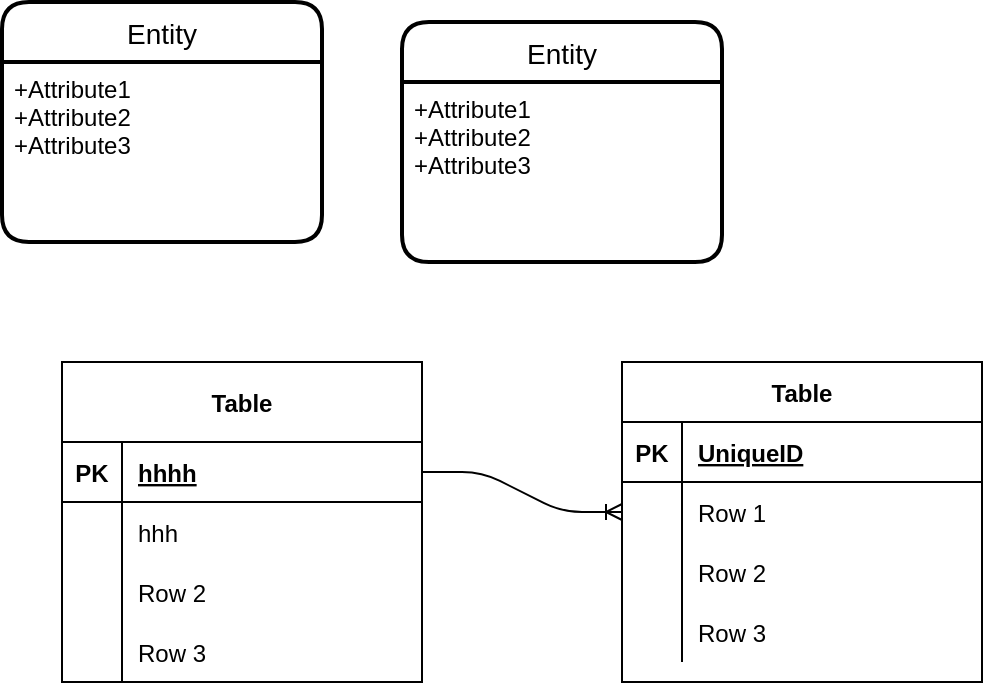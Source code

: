 <mxfile version="14.0.1" type="github"><diagram id="jrBTxwVvPEKHvW8RWl7c" name="Page-1"><mxGraphModel dx="1422" dy="794" grid="1" gridSize="10" guides="1" tooltips="1" connect="1" arrows="1" fold="1" page="1" pageScale="1" pageWidth="827" pageHeight="1169" math="0" shadow="0"><root><mxCell id="0"/><mxCell id="1" parent="0"/><mxCell id="EJYXfhAiwWMtOJAuiXjB-1" value="Entity" style="swimlane;childLayout=stackLayout;horizontal=1;startSize=30;horizontalStack=0;rounded=1;fontSize=14;fontStyle=0;strokeWidth=2;resizeParent=0;resizeLast=1;shadow=0;dashed=0;align=center;" vertex="1" parent="1"><mxGeometry x="40" y="170" width="160" height="120" as="geometry"/></mxCell><mxCell id="EJYXfhAiwWMtOJAuiXjB-2" value="+Attribute1&#10;+Attribute2&#10;+Attribute3" style="align=left;strokeColor=none;fillColor=none;spacingLeft=4;fontSize=12;verticalAlign=top;resizable=0;rotatable=0;part=1;" vertex="1" parent="EJYXfhAiwWMtOJAuiXjB-1"><mxGeometry y="30" width="160" height="90" as="geometry"/></mxCell><mxCell id="EJYXfhAiwWMtOJAuiXjB-3" value="Entity" style="swimlane;childLayout=stackLayout;horizontal=1;startSize=30;horizontalStack=0;rounded=1;fontSize=14;fontStyle=0;strokeWidth=2;resizeParent=0;resizeLast=1;shadow=0;dashed=0;align=center;" vertex="1" parent="1"><mxGeometry x="240" y="180" width="160" height="120" as="geometry"/></mxCell><mxCell id="EJYXfhAiwWMtOJAuiXjB-4" value="+Attribute1&#10;+Attribute2&#10;+Attribute3" style="align=left;strokeColor=none;fillColor=none;spacingLeft=4;fontSize=12;verticalAlign=top;resizable=0;rotatable=0;part=1;" vertex="1" parent="EJYXfhAiwWMtOJAuiXjB-3"><mxGeometry y="30" width="160" height="90" as="geometry"/></mxCell><mxCell id="EJYXfhAiwWMtOJAuiXjB-5" value="Table" style="shape=table;startSize=40;container=1;collapsible=1;childLayout=tableLayout;fixedRows=1;rowLines=0;fontStyle=1;align=center;resizeLast=1;" vertex="1" parent="1"><mxGeometry x="70" y="350" width="180" height="160" as="geometry"/></mxCell><mxCell id="EJYXfhAiwWMtOJAuiXjB-6" value="" style="shape=partialRectangle;collapsible=0;dropTarget=0;pointerEvents=0;fillColor=none;top=0;left=0;bottom=1;right=0;points=[[0,0.5],[1,0.5]];portConstraint=eastwest;" vertex="1" parent="EJYXfhAiwWMtOJAuiXjB-5"><mxGeometry y="40" width="180" height="30" as="geometry"/></mxCell><mxCell id="EJYXfhAiwWMtOJAuiXjB-7" value="PK" style="shape=partialRectangle;connectable=0;fillColor=none;top=0;left=0;bottom=0;right=0;fontStyle=1;overflow=hidden;" vertex="1" parent="EJYXfhAiwWMtOJAuiXjB-6"><mxGeometry width="30" height="30" as="geometry"/></mxCell><mxCell id="EJYXfhAiwWMtOJAuiXjB-8" value="hhhh" style="shape=partialRectangle;connectable=0;fillColor=none;top=0;left=0;bottom=0;right=0;align=left;spacingLeft=6;fontStyle=5;overflow=hidden;" vertex="1" parent="EJYXfhAiwWMtOJAuiXjB-6"><mxGeometry x="30" width="150" height="30" as="geometry"/></mxCell><mxCell id="EJYXfhAiwWMtOJAuiXjB-9" value="" style="shape=partialRectangle;collapsible=0;dropTarget=0;pointerEvents=0;fillColor=none;top=0;left=0;bottom=0;right=0;points=[[0,0.5],[1,0.5]];portConstraint=eastwest;" vertex="1" parent="EJYXfhAiwWMtOJAuiXjB-5"><mxGeometry y="70" width="180" height="30" as="geometry"/></mxCell><mxCell id="EJYXfhAiwWMtOJAuiXjB-10" value="" style="shape=partialRectangle;connectable=0;fillColor=none;top=0;left=0;bottom=0;right=0;editable=1;overflow=hidden;" vertex="1" parent="EJYXfhAiwWMtOJAuiXjB-9"><mxGeometry width="30" height="30" as="geometry"/></mxCell><mxCell id="EJYXfhAiwWMtOJAuiXjB-11" value="hhh" style="shape=partialRectangle;connectable=0;fillColor=none;top=0;left=0;bottom=0;right=0;align=left;spacingLeft=6;overflow=hidden;" vertex="1" parent="EJYXfhAiwWMtOJAuiXjB-9"><mxGeometry x="30" width="150" height="30" as="geometry"/></mxCell><mxCell id="EJYXfhAiwWMtOJAuiXjB-12" value="" style="shape=partialRectangle;collapsible=0;dropTarget=0;pointerEvents=0;fillColor=none;top=0;left=0;bottom=0;right=0;points=[[0,0.5],[1,0.5]];portConstraint=eastwest;" vertex="1" parent="EJYXfhAiwWMtOJAuiXjB-5"><mxGeometry y="100" width="180" height="30" as="geometry"/></mxCell><mxCell id="EJYXfhAiwWMtOJAuiXjB-13" value="" style="shape=partialRectangle;connectable=0;fillColor=none;top=0;left=0;bottom=0;right=0;editable=1;overflow=hidden;" vertex="1" parent="EJYXfhAiwWMtOJAuiXjB-12"><mxGeometry width="30" height="30" as="geometry"/></mxCell><mxCell id="EJYXfhAiwWMtOJAuiXjB-14" value="Row 2" style="shape=partialRectangle;connectable=0;fillColor=none;top=0;left=0;bottom=0;right=0;align=left;spacingLeft=6;overflow=hidden;" vertex="1" parent="EJYXfhAiwWMtOJAuiXjB-12"><mxGeometry x="30" width="150" height="30" as="geometry"/></mxCell><mxCell id="EJYXfhAiwWMtOJAuiXjB-15" value="" style="shape=partialRectangle;collapsible=0;dropTarget=0;pointerEvents=0;fillColor=none;top=0;left=0;bottom=0;right=0;points=[[0,0.5],[1,0.5]];portConstraint=eastwest;" vertex="1" parent="EJYXfhAiwWMtOJAuiXjB-5"><mxGeometry y="130" width="180" height="30" as="geometry"/></mxCell><mxCell id="EJYXfhAiwWMtOJAuiXjB-16" value="" style="shape=partialRectangle;connectable=0;fillColor=none;top=0;left=0;bottom=0;right=0;editable=1;overflow=hidden;" vertex="1" parent="EJYXfhAiwWMtOJAuiXjB-15"><mxGeometry width="30" height="30" as="geometry"/></mxCell><mxCell id="EJYXfhAiwWMtOJAuiXjB-17" value="Row 3" style="shape=partialRectangle;connectable=0;fillColor=none;top=0;left=0;bottom=0;right=0;align=left;spacingLeft=6;overflow=hidden;" vertex="1" parent="EJYXfhAiwWMtOJAuiXjB-15"><mxGeometry x="30" width="150" height="30" as="geometry"/></mxCell><mxCell id="EJYXfhAiwWMtOJAuiXjB-18" value="Table" style="shape=table;startSize=30;container=1;collapsible=1;childLayout=tableLayout;fixedRows=1;rowLines=0;fontStyle=1;align=center;resizeLast=1;" vertex="1" parent="1"><mxGeometry x="350" y="350" width="180" height="160" as="geometry"/></mxCell><mxCell id="EJYXfhAiwWMtOJAuiXjB-19" value="" style="shape=partialRectangle;collapsible=0;dropTarget=0;pointerEvents=0;fillColor=none;top=0;left=0;bottom=1;right=0;points=[[0,0.5],[1,0.5]];portConstraint=eastwest;" vertex="1" parent="EJYXfhAiwWMtOJAuiXjB-18"><mxGeometry y="30" width="180" height="30" as="geometry"/></mxCell><mxCell id="EJYXfhAiwWMtOJAuiXjB-20" value="PK" style="shape=partialRectangle;connectable=0;fillColor=none;top=0;left=0;bottom=0;right=0;fontStyle=1;overflow=hidden;" vertex="1" parent="EJYXfhAiwWMtOJAuiXjB-19"><mxGeometry width="30" height="30" as="geometry"/></mxCell><mxCell id="EJYXfhAiwWMtOJAuiXjB-21" value="UniqueID" style="shape=partialRectangle;connectable=0;fillColor=none;top=0;left=0;bottom=0;right=0;align=left;spacingLeft=6;fontStyle=5;overflow=hidden;" vertex="1" parent="EJYXfhAiwWMtOJAuiXjB-19"><mxGeometry x="30" width="150" height="30" as="geometry"/></mxCell><mxCell id="EJYXfhAiwWMtOJAuiXjB-22" value="" style="shape=partialRectangle;collapsible=0;dropTarget=0;pointerEvents=0;fillColor=none;top=0;left=0;bottom=0;right=0;points=[[0,0.5],[1,0.5]];portConstraint=eastwest;" vertex="1" parent="EJYXfhAiwWMtOJAuiXjB-18"><mxGeometry y="60" width="180" height="30" as="geometry"/></mxCell><mxCell id="EJYXfhAiwWMtOJAuiXjB-23" value="" style="shape=partialRectangle;connectable=0;fillColor=none;top=0;left=0;bottom=0;right=0;editable=1;overflow=hidden;" vertex="1" parent="EJYXfhAiwWMtOJAuiXjB-22"><mxGeometry width="30" height="30" as="geometry"/></mxCell><mxCell id="EJYXfhAiwWMtOJAuiXjB-24" value="Row 1" style="shape=partialRectangle;connectable=0;fillColor=none;top=0;left=0;bottom=0;right=0;align=left;spacingLeft=6;overflow=hidden;" vertex="1" parent="EJYXfhAiwWMtOJAuiXjB-22"><mxGeometry x="30" width="150" height="30" as="geometry"/></mxCell><mxCell id="EJYXfhAiwWMtOJAuiXjB-25" value="" style="shape=partialRectangle;collapsible=0;dropTarget=0;pointerEvents=0;fillColor=none;top=0;left=0;bottom=0;right=0;points=[[0,0.5],[1,0.5]];portConstraint=eastwest;" vertex="1" parent="EJYXfhAiwWMtOJAuiXjB-18"><mxGeometry y="90" width="180" height="30" as="geometry"/></mxCell><mxCell id="EJYXfhAiwWMtOJAuiXjB-26" value="" style="shape=partialRectangle;connectable=0;fillColor=none;top=0;left=0;bottom=0;right=0;editable=1;overflow=hidden;" vertex="1" parent="EJYXfhAiwWMtOJAuiXjB-25"><mxGeometry width="30" height="30" as="geometry"/></mxCell><mxCell id="EJYXfhAiwWMtOJAuiXjB-27" value="Row 2" style="shape=partialRectangle;connectable=0;fillColor=none;top=0;left=0;bottom=0;right=0;align=left;spacingLeft=6;overflow=hidden;" vertex="1" parent="EJYXfhAiwWMtOJAuiXjB-25"><mxGeometry x="30" width="150" height="30" as="geometry"/></mxCell><mxCell id="EJYXfhAiwWMtOJAuiXjB-28" value="" style="shape=partialRectangle;collapsible=0;dropTarget=0;pointerEvents=0;fillColor=none;top=0;left=0;bottom=0;right=0;points=[[0,0.5],[1,0.5]];portConstraint=eastwest;" vertex="1" parent="EJYXfhAiwWMtOJAuiXjB-18"><mxGeometry y="120" width="180" height="30" as="geometry"/></mxCell><mxCell id="EJYXfhAiwWMtOJAuiXjB-29" value="" style="shape=partialRectangle;connectable=0;fillColor=none;top=0;left=0;bottom=0;right=0;editable=1;overflow=hidden;" vertex="1" parent="EJYXfhAiwWMtOJAuiXjB-28"><mxGeometry width="30" height="30" as="geometry"/></mxCell><mxCell id="EJYXfhAiwWMtOJAuiXjB-30" value="Row 3" style="shape=partialRectangle;connectable=0;fillColor=none;top=0;left=0;bottom=0;right=0;align=left;spacingLeft=6;overflow=hidden;" vertex="1" parent="EJYXfhAiwWMtOJAuiXjB-28"><mxGeometry x="30" width="150" height="30" as="geometry"/></mxCell><mxCell id="EJYXfhAiwWMtOJAuiXjB-31" value="" style="edgeStyle=entityRelationEdgeStyle;fontSize=12;html=1;endArrow=ERoneToMany;" edge="1" parent="1" source="EJYXfhAiwWMtOJAuiXjB-6" target="EJYXfhAiwWMtOJAuiXjB-22"><mxGeometry width="100" height="100" relative="1" as="geometry"><mxPoint x="360" y="460" as="sourcePoint"/><mxPoint x="460" y="360" as="targetPoint"/></mxGeometry></mxCell></root></mxGraphModel></diagram></mxfile>